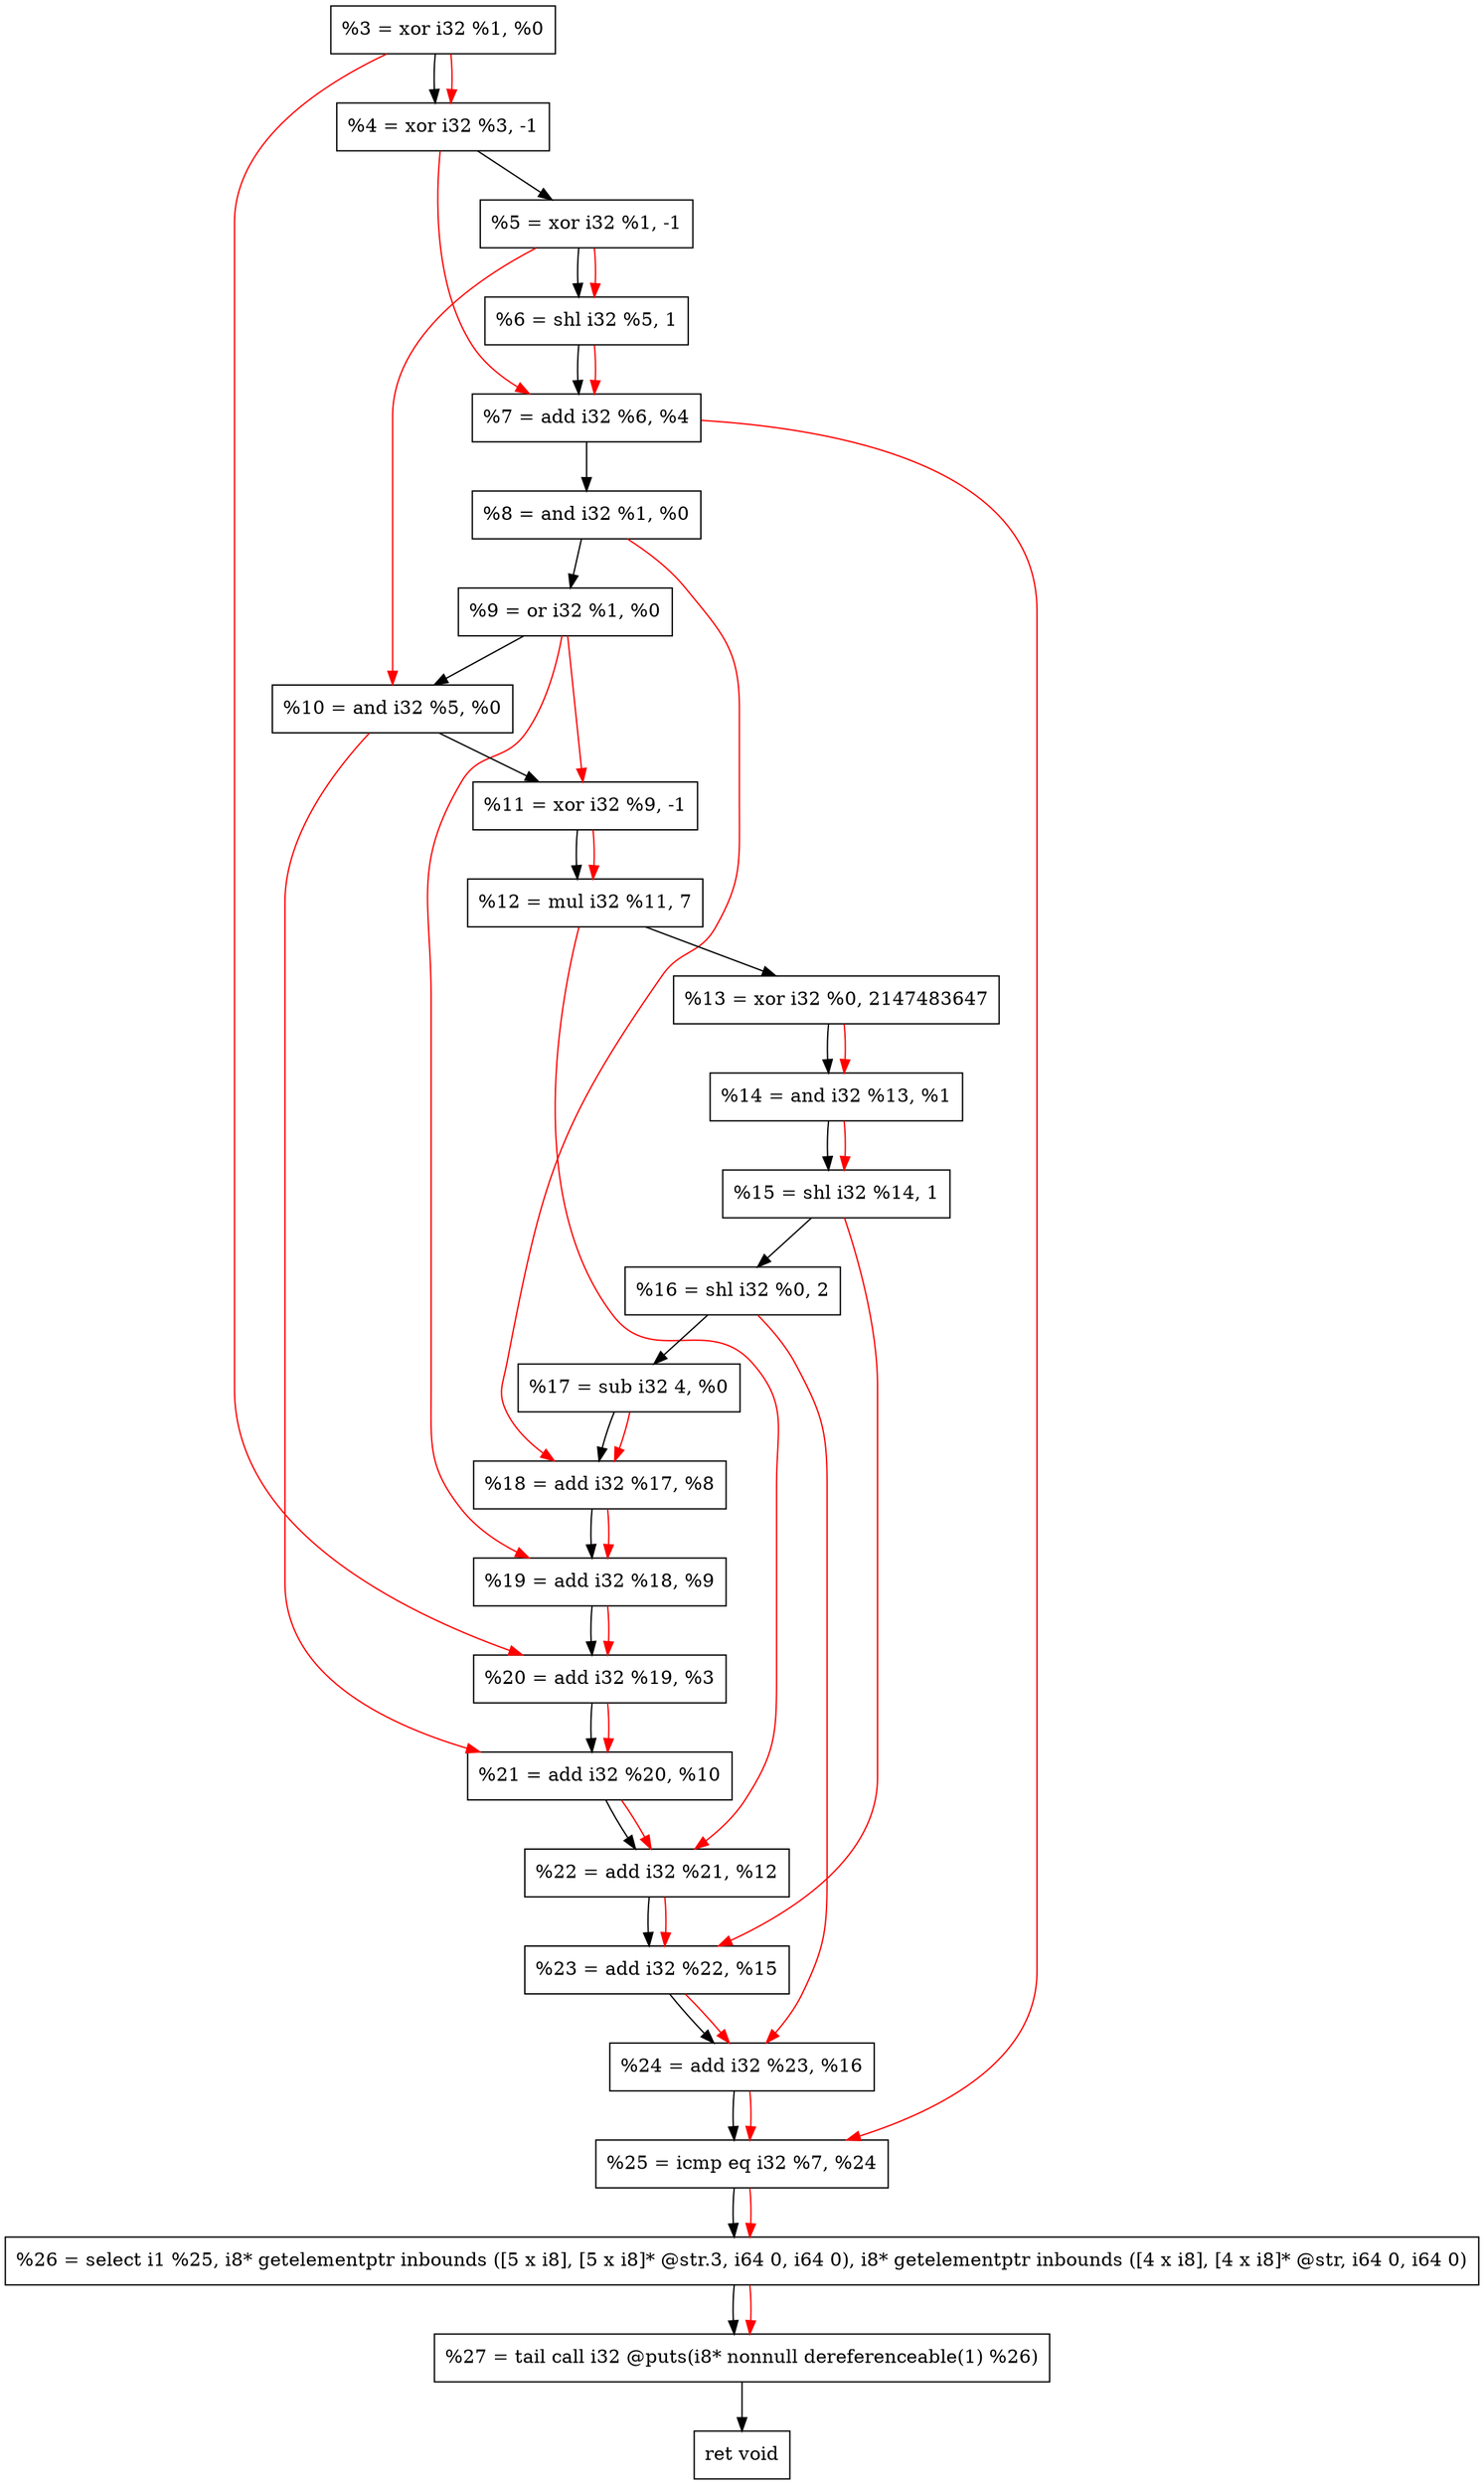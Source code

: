 digraph "DFG for'crackme' function" {
	Node0x1d01520[shape=record, label="  %3 = xor i32 %1, %0"];
	Node0x1d01bd0[shape=record, label="  %4 = xor i32 %3, -1"];
	Node0x1d01c90[shape=record, label="  %5 = xor i32 %1, -1"];
	Node0x1d01d00[shape=record, label="  %6 = shl i32 %5, 1"];
	Node0x1d01d70[shape=record, label="  %7 = add i32 %6, %4"];
	Node0x1d01de0[shape=record, label="  %8 = and i32 %1, %0"];
	Node0x1d01e50[shape=record, label="  %9 = or i32 %1, %0"];
	Node0x1d01ec0[shape=record, label="  %10 = and i32 %5, %0"];
	Node0x1d01f30[shape=record, label="  %11 = xor i32 %9, -1"];
	Node0x1d01fd0[shape=record, label="  %12 = mul i32 %11, 7"];
	Node0x1d02070[shape=record, label="  %13 = xor i32 %0, 2147483647"];
	Node0x1d020e0[shape=record, label="  %14 = and i32 %13, %1"];
	Node0x1d02150[shape=record, label="  %15 = shl i32 %14, 1"];
	Node0x1d021f0[shape=record, label="  %16 = shl i32 %0, 2"];
	Node0x1d02290[shape=record, label="  %17 = sub i32 4, %0"];
	Node0x1d02300[shape=record, label="  %18 = add i32 %17, %8"];
	Node0x1d02370[shape=record, label="  %19 = add i32 %18, %9"];
	Node0x1d023e0[shape=record, label="  %20 = add i32 %19, %3"];
	Node0x1d02450[shape=record, label="  %21 = add i32 %20, %10"];
	Node0x1d024c0[shape=record, label="  %22 = add i32 %21, %12"];
	Node0x1d02530[shape=record, label="  %23 = add i32 %22, %15"];
	Node0x1d025a0[shape=record, label="  %24 = add i32 %23, %16"];
	Node0x1d02610[shape=record, label="  %25 = icmp eq i32 %7, %24"];
	Node0x1ca2268[shape=record, label="  %26 = select i1 %25, i8* getelementptr inbounds ([5 x i8], [5 x i8]* @str.3, i64 0, i64 0), i8* getelementptr inbounds ([4 x i8], [4 x i8]* @str, i64 0, i64 0)"];
	Node0x1d02ab0[shape=record, label="  %27 = tail call i32 @puts(i8* nonnull dereferenceable(1) %26)"];
	Node0x1d02b00[shape=record, label="  ret void"];
	Node0x1d01520 -> Node0x1d01bd0;
	Node0x1d01bd0 -> Node0x1d01c90;
	Node0x1d01c90 -> Node0x1d01d00;
	Node0x1d01d00 -> Node0x1d01d70;
	Node0x1d01d70 -> Node0x1d01de0;
	Node0x1d01de0 -> Node0x1d01e50;
	Node0x1d01e50 -> Node0x1d01ec0;
	Node0x1d01ec0 -> Node0x1d01f30;
	Node0x1d01f30 -> Node0x1d01fd0;
	Node0x1d01fd0 -> Node0x1d02070;
	Node0x1d02070 -> Node0x1d020e0;
	Node0x1d020e0 -> Node0x1d02150;
	Node0x1d02150 -> Node0x1d021f0;
	Node0x1d021f0 -> Node0x1d02290;
	Node0x1d02290 -> Node0x1d02300;
	Node0x1d02300 -> Node0x1d02370;
	Node0x1d02370 -> Node0x1d023e0;
	Node0x1d023e0 -> Node0x1d02450;
	Node0x1d02450 -> Node0x1d024c0;
	Node0x1d024c0 -> Node0x1d02530;
	Node0x1d02530 -> Node0x1d025a0;
	Node0x1d025a0 -> Node0x1d02610;
	Node0x1d02610 -> Node0x1ca2268;
	Node0x1ca2268 -> Node0x1d02ab0;
	Node0x1d02ab0 -> Node0x1d02b00;
edge [color=red]
	Node0x1d01520 -> Node0x1d01bd0;
	Node0x1d01c90 -> Node0x1d01d00;
	Node0x1d01d00 -> Node0x1d01d70;
	Node0x1d01bd0 -> Node0x1d01d70;
	Node0x1d01c90 -> Node0x1d01ec0;
	Node0x1d01e50 -> Node0x1d01f30;
	Node0x1d01f30 -> Node0x1d01fd0;
	Node0x1d02070 -> Node0x1d020e0;
	Node0x1d020e0 -> Node0x1d02150;
	Node0x1d02290 -> Node0x1d02300;
	Node0x1d01de0 -> Node0x1d02300;
	Node0x1d02300 -> Node0x1d02370;
	Node0x1d01e50 -> Node0x1d02370;
	Node0x1d02370 -> Node0x1d023e0;
	Node0x1d01520 -> Node0x1d023e0;
	Node0x1d023e0 -> Node0x1d02450;
	Node0x1d01ec0 -> Node0x1d02450;
	Node0x1d02450 -> Node0x1d024c0;
	Node0x1d01fd0 -> Node0x1d024c0;
	Node0x1d024c0 -> Node0x1d02530;
	Node0x1d02150 -> Node0x1d02530;
	Node0x1d02530 -> Node0x1d025a0;
	Node0x1d021f0 -> Node0x1d025a0;
	Node0x1d01d70 -> Node0x1d02610;
	Node0x1d025a0 -> Node0x1d02610;
	Node0x1d02610 -> Node0x1ca2268;
	Node0x1ca2268 -> Node0x1d02ab0;
}
